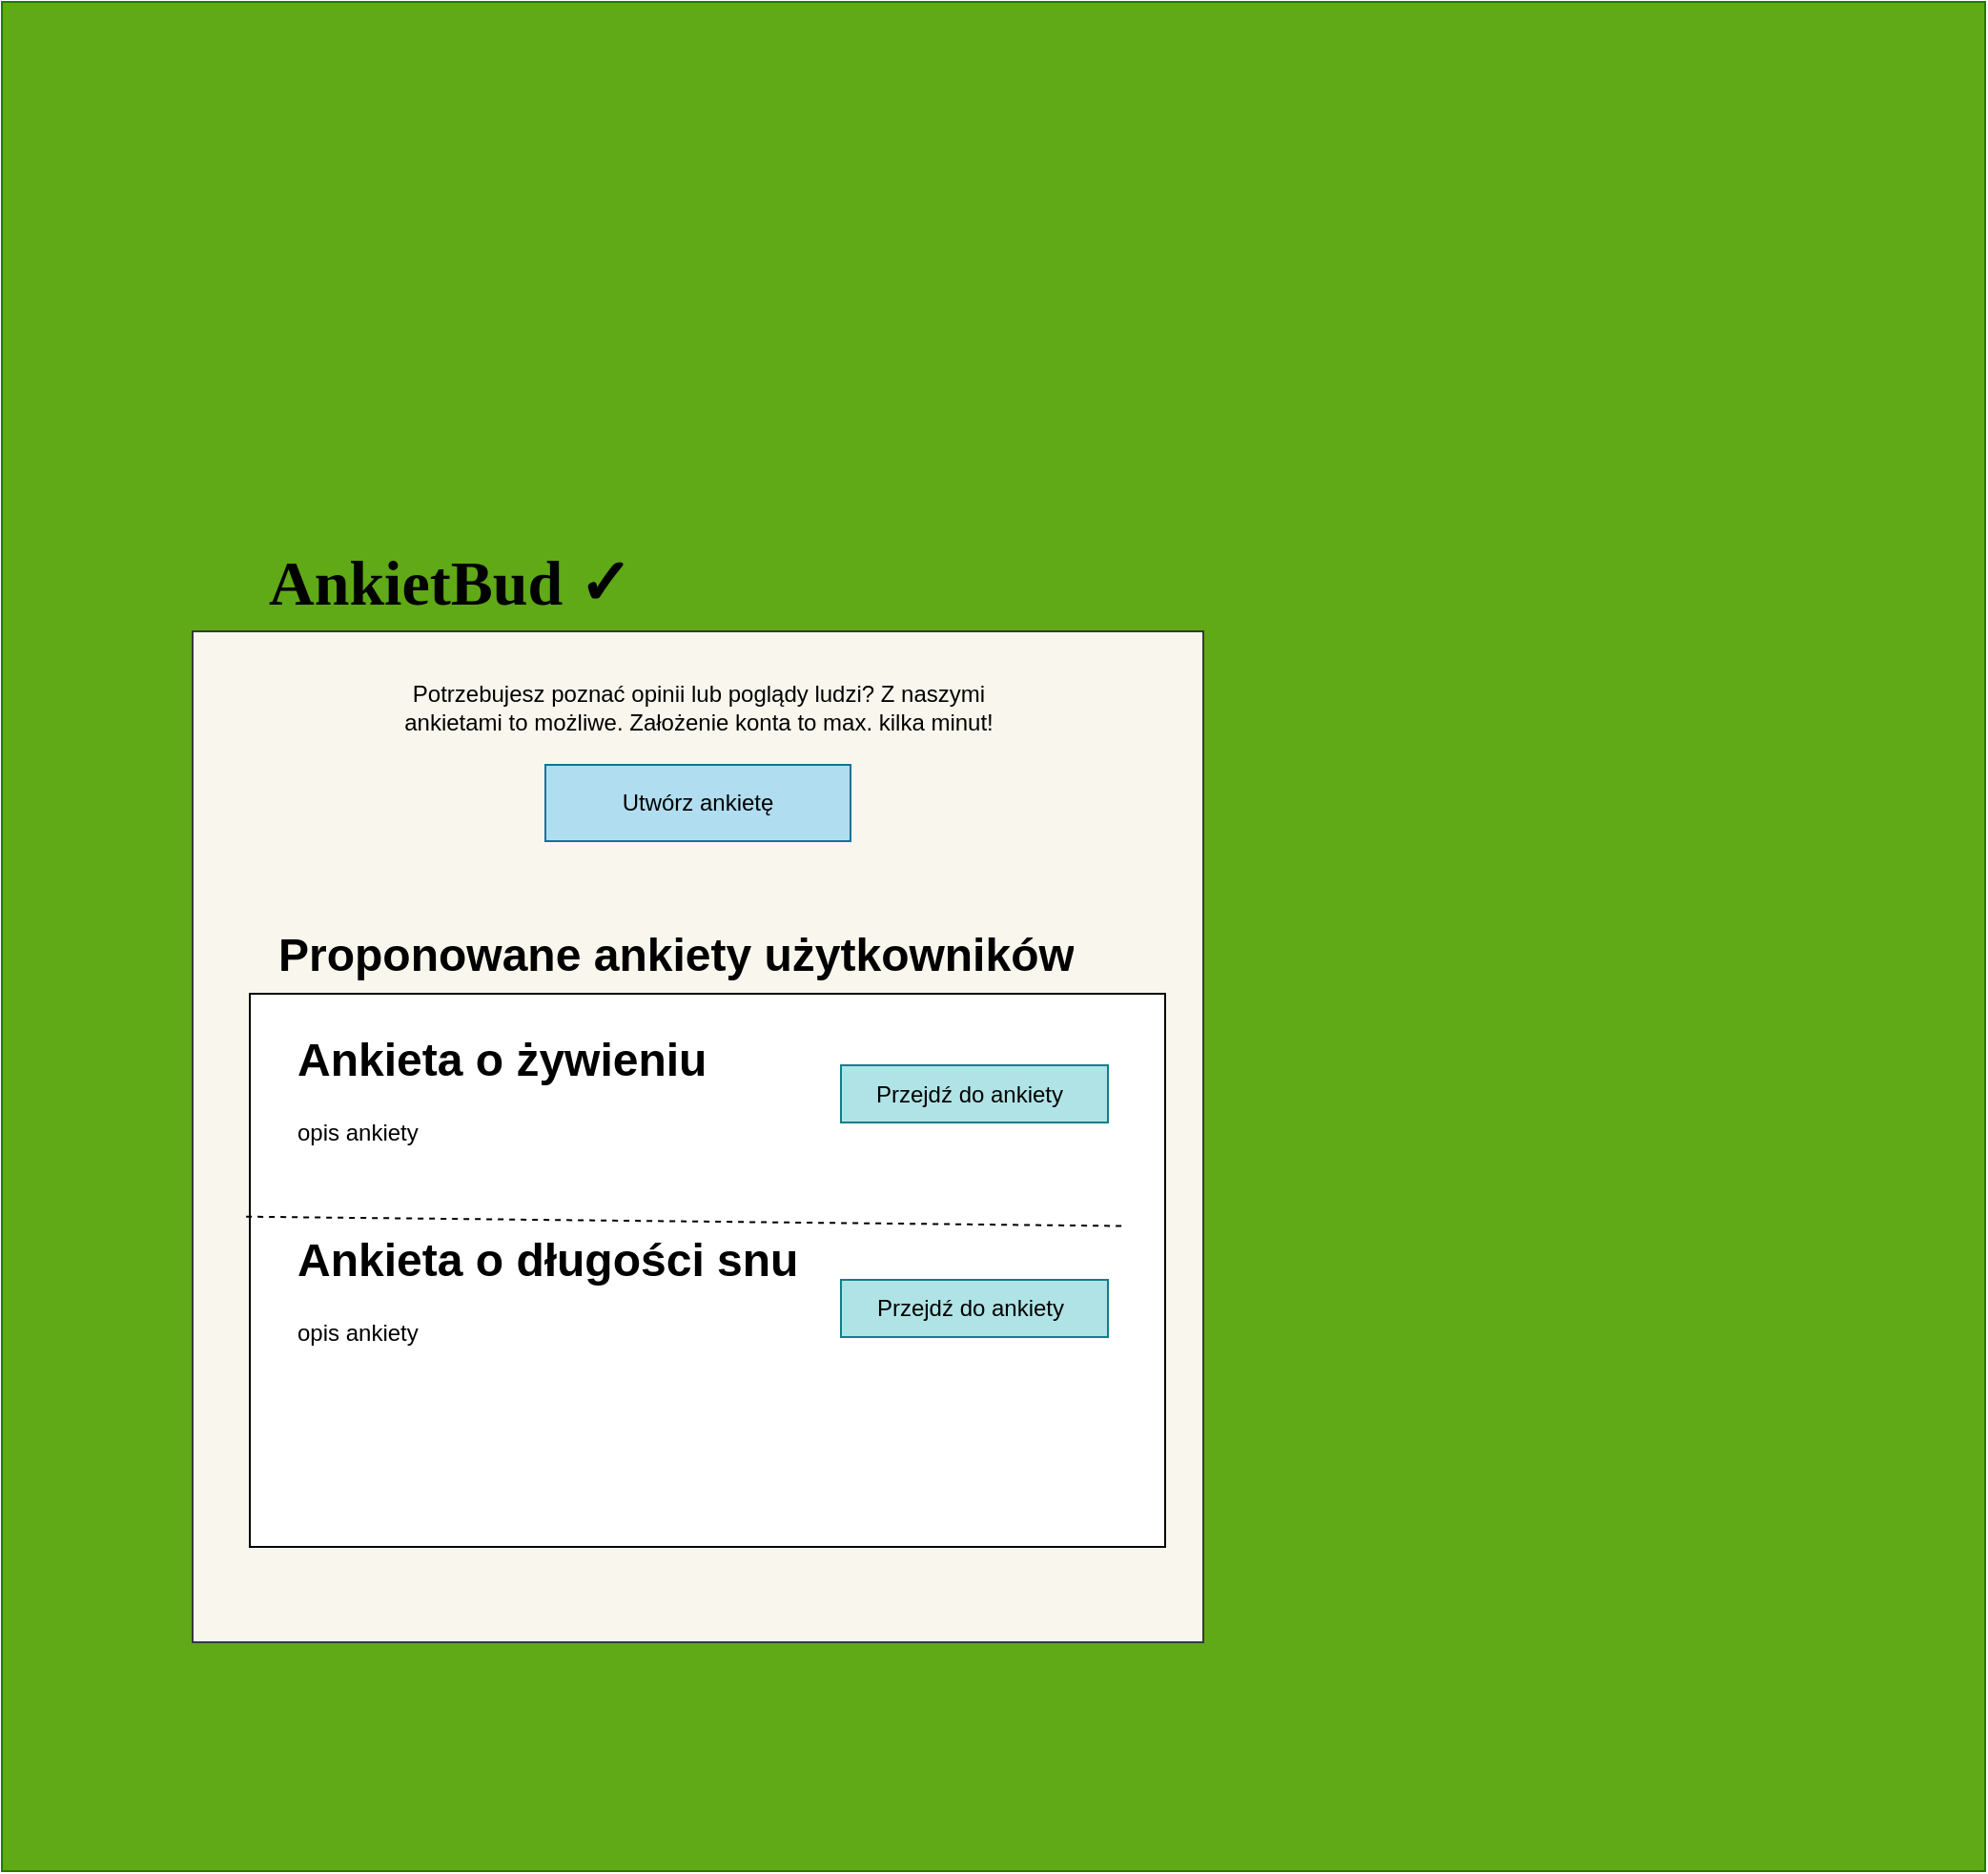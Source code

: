 <mxfile version="13.8.0" type="github">
  <diagram id="2fuOVgWDkTbaCIATIxK5" name="Page-1">
    <mxGraphModel dx="1038" dy="587" grid="1" gridSize="10" guides="1" tooltips="1" connect="1" arrows="1" fold="1" page="1" pageScale="1" pageWidth="850" pageHeight="1100" math="0" shadow="0">
      <root>
        <mxCell id="0" />
        <mxCell id="1" parent="0" />
        <mxCell id="VYabxZhqNwMQ_FFbQ9Al-3" value="" style="rounded=0;whiteSpace=wrap;html=1;fillColor=#60a917;strokeColor=#2D7600;fontColor=#ffffff;" vertex="1" parent="1">
          <mxGeometry width="1040" height="980" as="geometry" />
        </mxCell>
        <mxCell id="VYabxZhqNwMQ_FFbQ9Al-5" value="" style="whiteSpace=wrap;html=1;aspect=fixed;fillColor=#f9f7ed;strokeColor=#36393d;" vertex="1" parent="1">
          <mxGeometry x="100" y="330" width="530" height="530" as="geometry" />
        </mxCell>
        <mxCell id="VYabxZhqNwMQ_FFbQ9Al-6" value="&lt;font size=&quot;1&quot; face=&quot;Tahoma&quot;&gt;&lt;b style=&quot;font-size: 33px&quot;&gt;AnkietBud &lt;/b&gt;&lt;/font&gt;&lt;font size=&quot;1&quot; face=&quot;Tahoma&quot;&gt;&lt;b style=&quot;font-size: 33px&quot;&gt;&lt;span class=&quot;aCOpRe&quot;&gt;&lt;span&gt;✓&lt;/span&gt;&lt;/span&gt;&lt;/b&gt;&lt;/font&gt;&lt;span class=&quot;aCOpRe&quot;&gt;&lt;span&gt;&lt;/span&gt;&lt;/span&gt;" style="text;html=1;strokeColor=none;fillColor=none;align=center;verticalAlign=middle;whiteSpace=wrap;rounded=0;" vertex="1" parent="1">
          <mxGeometry x="110" y="270" width="250" height="70" as="geometry" />
        </mxCell>
        <mxCell id="VYabxZhqNwMQ_FFbQ9Al-7" value="" style="rounded=0;whiteSpace=wrap;html=1;fillColor=#b1ddf0;strokeColor=#10739e;" vertex="1" parent="1">
          <mxGeometry x="285" y="400" width="160" height="40" as="geometry" />
        </mxCell>
        <mxCell id="VYabxZhqNwMQ_FFbQ9Al-8" value="Utwórz ankietę" style="text;html=1;strokeColor=none;fillColor=none;align=center;verticalAlign=middle;whiteSpace=wrap;rounded=0;" vertex="1" parent="1">
          <mxGeometry x="300" y="410" width="130" height="20" as="geometry" />
        </mxCell>
        <mxCell id="VYabxZhqNwMQ_FFbQ9Al-9" value="Potrzebujesz poznać opinii lub poglądy ludzi? Z naszymi ankietami to możliwe. Założenie konta to max. kilka minut!" style="text;html=1;strokeColor=none;fillColor=none;align=center;verticalAlign=middle;whiteSpace=wrap;rounded=0;" vertex="1" parent="1">
          <mxGeometry x="194.5" y="340" width="341" height="60" as="geometry" />
        </mxCell>
        <mxCell id="VYabxZhqNwMQ_FFbQ9Al-10" value="" style="rounded=0;whiteSpace=wrap;html=1;" vertex="1" parent="1">
          <mxGeometry x="130" y="520" width="480" height="290" as="geometry" />
        </mxCell>
        <mxCell id="VYabxZhqNwMQ_FFbQ9Al-4" value="&lt;h1&gt;Proponowane ankiety użytkowników&lt;br&gt;&lt;/h1&gt;&lt;p&gt;&lt;br&gt;&lt;/p&gt;" style="text;html=1;strokeColor=none;fillColor=none;spacing=5;spacingTop=-20;whiteSpace=wrap;overflow=hidden;rounded=0;" vertex="1" parent="1">
          <mxGeometry x="140" y="480" width="490" height="120" as="geometry" />
        </mxCell>
        <mxCell id="VYabxZhqNwMQ_FFbQ9Al-11" value="&lt;h1&gt;Ankieta o żywieniu&lt;br&gt;&lt;/h1&gt;&lt;p&gt;opis ankiety&lt;br&gt;&lt;/p&gt;" style="text;html=1;strokeColor=none;fillColor=none;spacing=5;spacingTop=-20;whiteSpace=wrap;overflow=hidden;rounded=0;" vertex="1" parent="1">
          <mxGeometry x="150" y="535" width="290" height="75" as="geometry" />
        </mxCell>
        <mxCell id="VYabxZhqNwMQ_FFbQ9Al-12" value="&lt;h1&gt;Ankieta o długości snu&lt;br&gt;&lt;/h1&gt;&lt;p&gt;opis ankiety&lt;br&gt;&lt;/p&gt;" style="text;html=1;strokeColor=none;fillColor=none;spacing=5;spacingTop=-20;whiteSpace=wrap;overflow=hidden;rounded=0;" vertex="1" parent="1">
          <mxGeometry x="150" y="640" width="340" height="120" as="geometry" />
        </mxCell>
        <mxCell id="VYabxZhqNwMQ_FFbQ9Al-13" value="" style="endArrow=none;dashed=1;html=1;exitX=-0.004;exitY=0.403;exitDx=0;exitDy=0;exitPerimeter=0;entryX=0.958;entryY=0.42;entryDx=0;entryDy=0;entryPerimeter=0;" edge="1" parent="1" source="VYabxZhqNwMQ_FFbQ9Al-10" target="VYabxZhqNwMQ_FFbQ9Al-10">
          <mxGeometry width="50" height="50" relative="1" as="geometry">
            <mxPoint x="127" y="638" as="sourcePoint" />
            <mxPoint x="470" y="540" as="targetPoint" />
          </mxGeometry>
        </mxCell>
        <mxCell id="VYabxZhqNwMQ_FFbQ9Al-14" value="" style="rounded=0;whiteSpace=wrap;html=1;fillColor=#b0e3e6;strokeColor=#0e8088;" vertex="1" parent="1">
          <mxGeometry x="440" y="557.5" width="140" height="30" as="geometry" />
        </mxCell>
        <mxCell id="VYabxZhqNwMQ_FFbQ9Al-15" value="" style="rounded=0;whiteSpace=wrap;html=1;fillColor=#b0e3e6;strokeColor=#0e8088;" vertex="1" parent="1">
          <mxGeometry x="440" y="670" width="140" height="30" as="geometry" />
        </mxCell>
        <mxCell id="VYabxZhqNwMQ_FFbQ9Al-16" value="Przejdź do ankiety" style="text;html=1;strokeColor=none;fillColor=none;align=center;verticalAlign=middle;whiteSpace=wrap;rounded=0;" vertex="1" parent="1">
          <mxGeometry x="445" y="562.5" width="125" height="20" as="geometry" />
        </mxCell>
        <mxCell id="VYabxZhqNwMQ_FFbQ9Al-17" value="Przejdź do ankiety" style="text;html=1;strokeColor=none;fillColor=none;align=center;verticalAlign=middle;whiteSpace=wrap;rounded=0;" vertex="1" parent="1">
          <mxGeometry x="447.5" y="675" width="120" height="20" as="geometry" />
        </mxCell>
      </root>
    </mxGraphModel>
  </diagram>
</mxfile>
